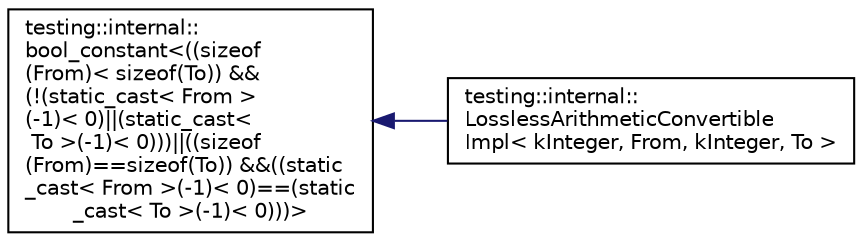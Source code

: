 digraph "类继承关系图"
{
  edge [fontname="Helvetica",fontsize="10",labelfontname="Helvetica",labelfontsize="10"];
  node [fontname="Helvetica",fontsize="10",shape=record];
  rankdir="LR";
  Node0 [label="testing::internal::\lbool_constant\<((sizeof\l(From)\< sizeof(To)) &&\l(!(static_cast\< From \>\l(-1)\< 0)\|\|(static_cast\<\l To \>(-1)\< 0)))\|\|((sizeof\l(From)==sizeof(To)) &&((static\l_cast\< From \>(-1)\< 0)==(static\l_cast\< To \>(-1)\< 0)))\>",height=0.2,width=0.4,color="black", fillcolor="white", style="filled",URL="$structtesting_1_1internal_1_1bool__constant.html"];
  Node0 -> Node1 [dir="back",color="midnightblue",fontsize="10",style="solid",fontname="Helvetica"];
  Node1 [label="testing::internal::\lLosslessArithmeticConvertible\lImpl\< kInteger, From, kInteger, To \>",height=0.2,width=0.4,color="black", fillcolor="white", style="filled",URL="$structtesting_1_1internal_1_1_lossless_arithmetic_convertible_impl_3_01k_integer_00_01_from_00_01k_integer_00_01_to_01_4.html"];
}
